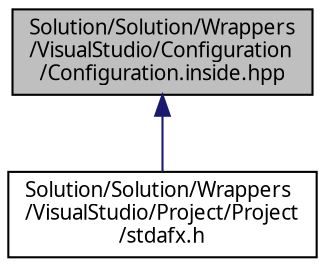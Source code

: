 digraph "Solution/Solution/Wrappers/VisualStudio/Configuration/Configuration.inside.hpp"
{
 // INTERACTIVE_SVG=YES
  edge [fontname="Verdana",fontsize="10",labelfontname="Verdana",labelfontsize="10"];
  node [fontname="Verdana",fontsize="10",shape=record];
  Node1 [label="Solution/Solution/Wrappers\l/VisualStudio/Configuration\l/Configuration.inside.hpp",height=0.2,width=0.4,color="black", fillcolor="grey75", style="filled", fontcolor="black"];
  Node1 -> Node2 [dir="back",color="midnightblue",fontsize="10",style="solid",fontname="Verdana"];
  Node2 [label="Solution/Solution/Wrappers\l/VisualStudio/Project/Project\l/stdafx.h",height=0.2,width=0.4,color="black", fillcolor="white", style="filled",URL="$_wrappers_2_visual_studio_2_project_2_project_2stdafx_8h_source.html"];
}

